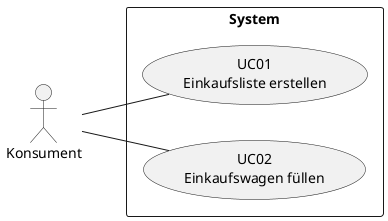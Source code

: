 @startuml
left to right direction

:Konsument: as act01

rectangle "System" {
    "UC01\nEinkaufsliste erstellen" as (uc01)
    "UC02\nEinkaufswagen füllen" as (uc02)
}

act01 -- (uc01)
act01 -- (uc02)
@enduml
